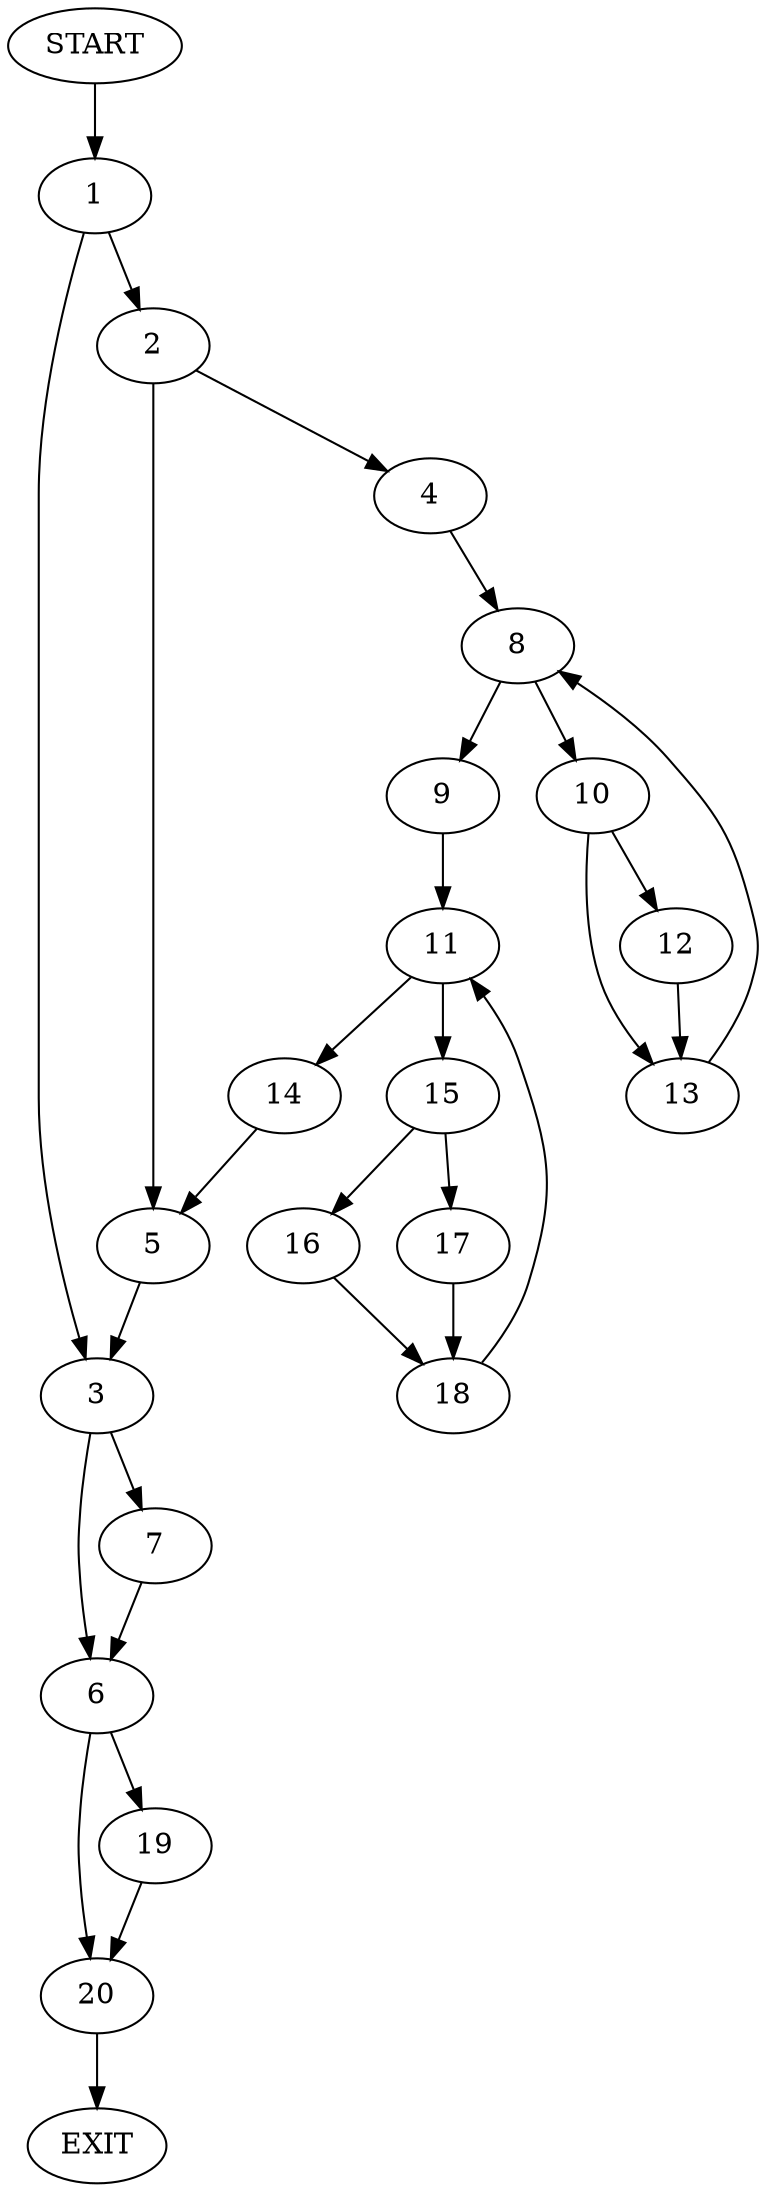 digraph {
0 [label="START"]
21 [label="EXIT"]
0 -> 1
1 -> 2
1 -> 3
2 -> 4
2 -> 5
3 -> 6
3 -> 7
4 -> 8
5 -> 3
8 -> 9
8 -> 10
9 -> 11
10 -> 12
10 -> 13
12 -> 13
13 -> 8
11 -> 14
11 -> 15
15 -> 16
15 -> 17
14 -> 5
17 -> 18
16 -> 18
18 -> 11
6 -> 19
6 -> 20
7 -> 6
19 -> 20
20 -> 21
}
